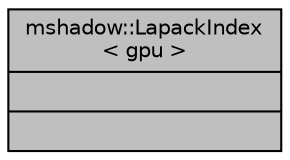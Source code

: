 digraph "mshadow::LapackIndex&lt; gpu &gt;"
{
 // LATEX_PDF_SIZE
  edge [fontname="Helvetica",fontsize="10",labelfontname="Helvetica",labelfontsize="10"];
  node [fontname="Helvetica",fontsize="10",shape=record];
  Node1 [label="{mshadow::LapackIndex\l\< gpu \>\n||}",height=0.2,width=0.4,color="black", fillcolor="grey75", style="filled", fontcolor="black",tooltip=" "];
}
